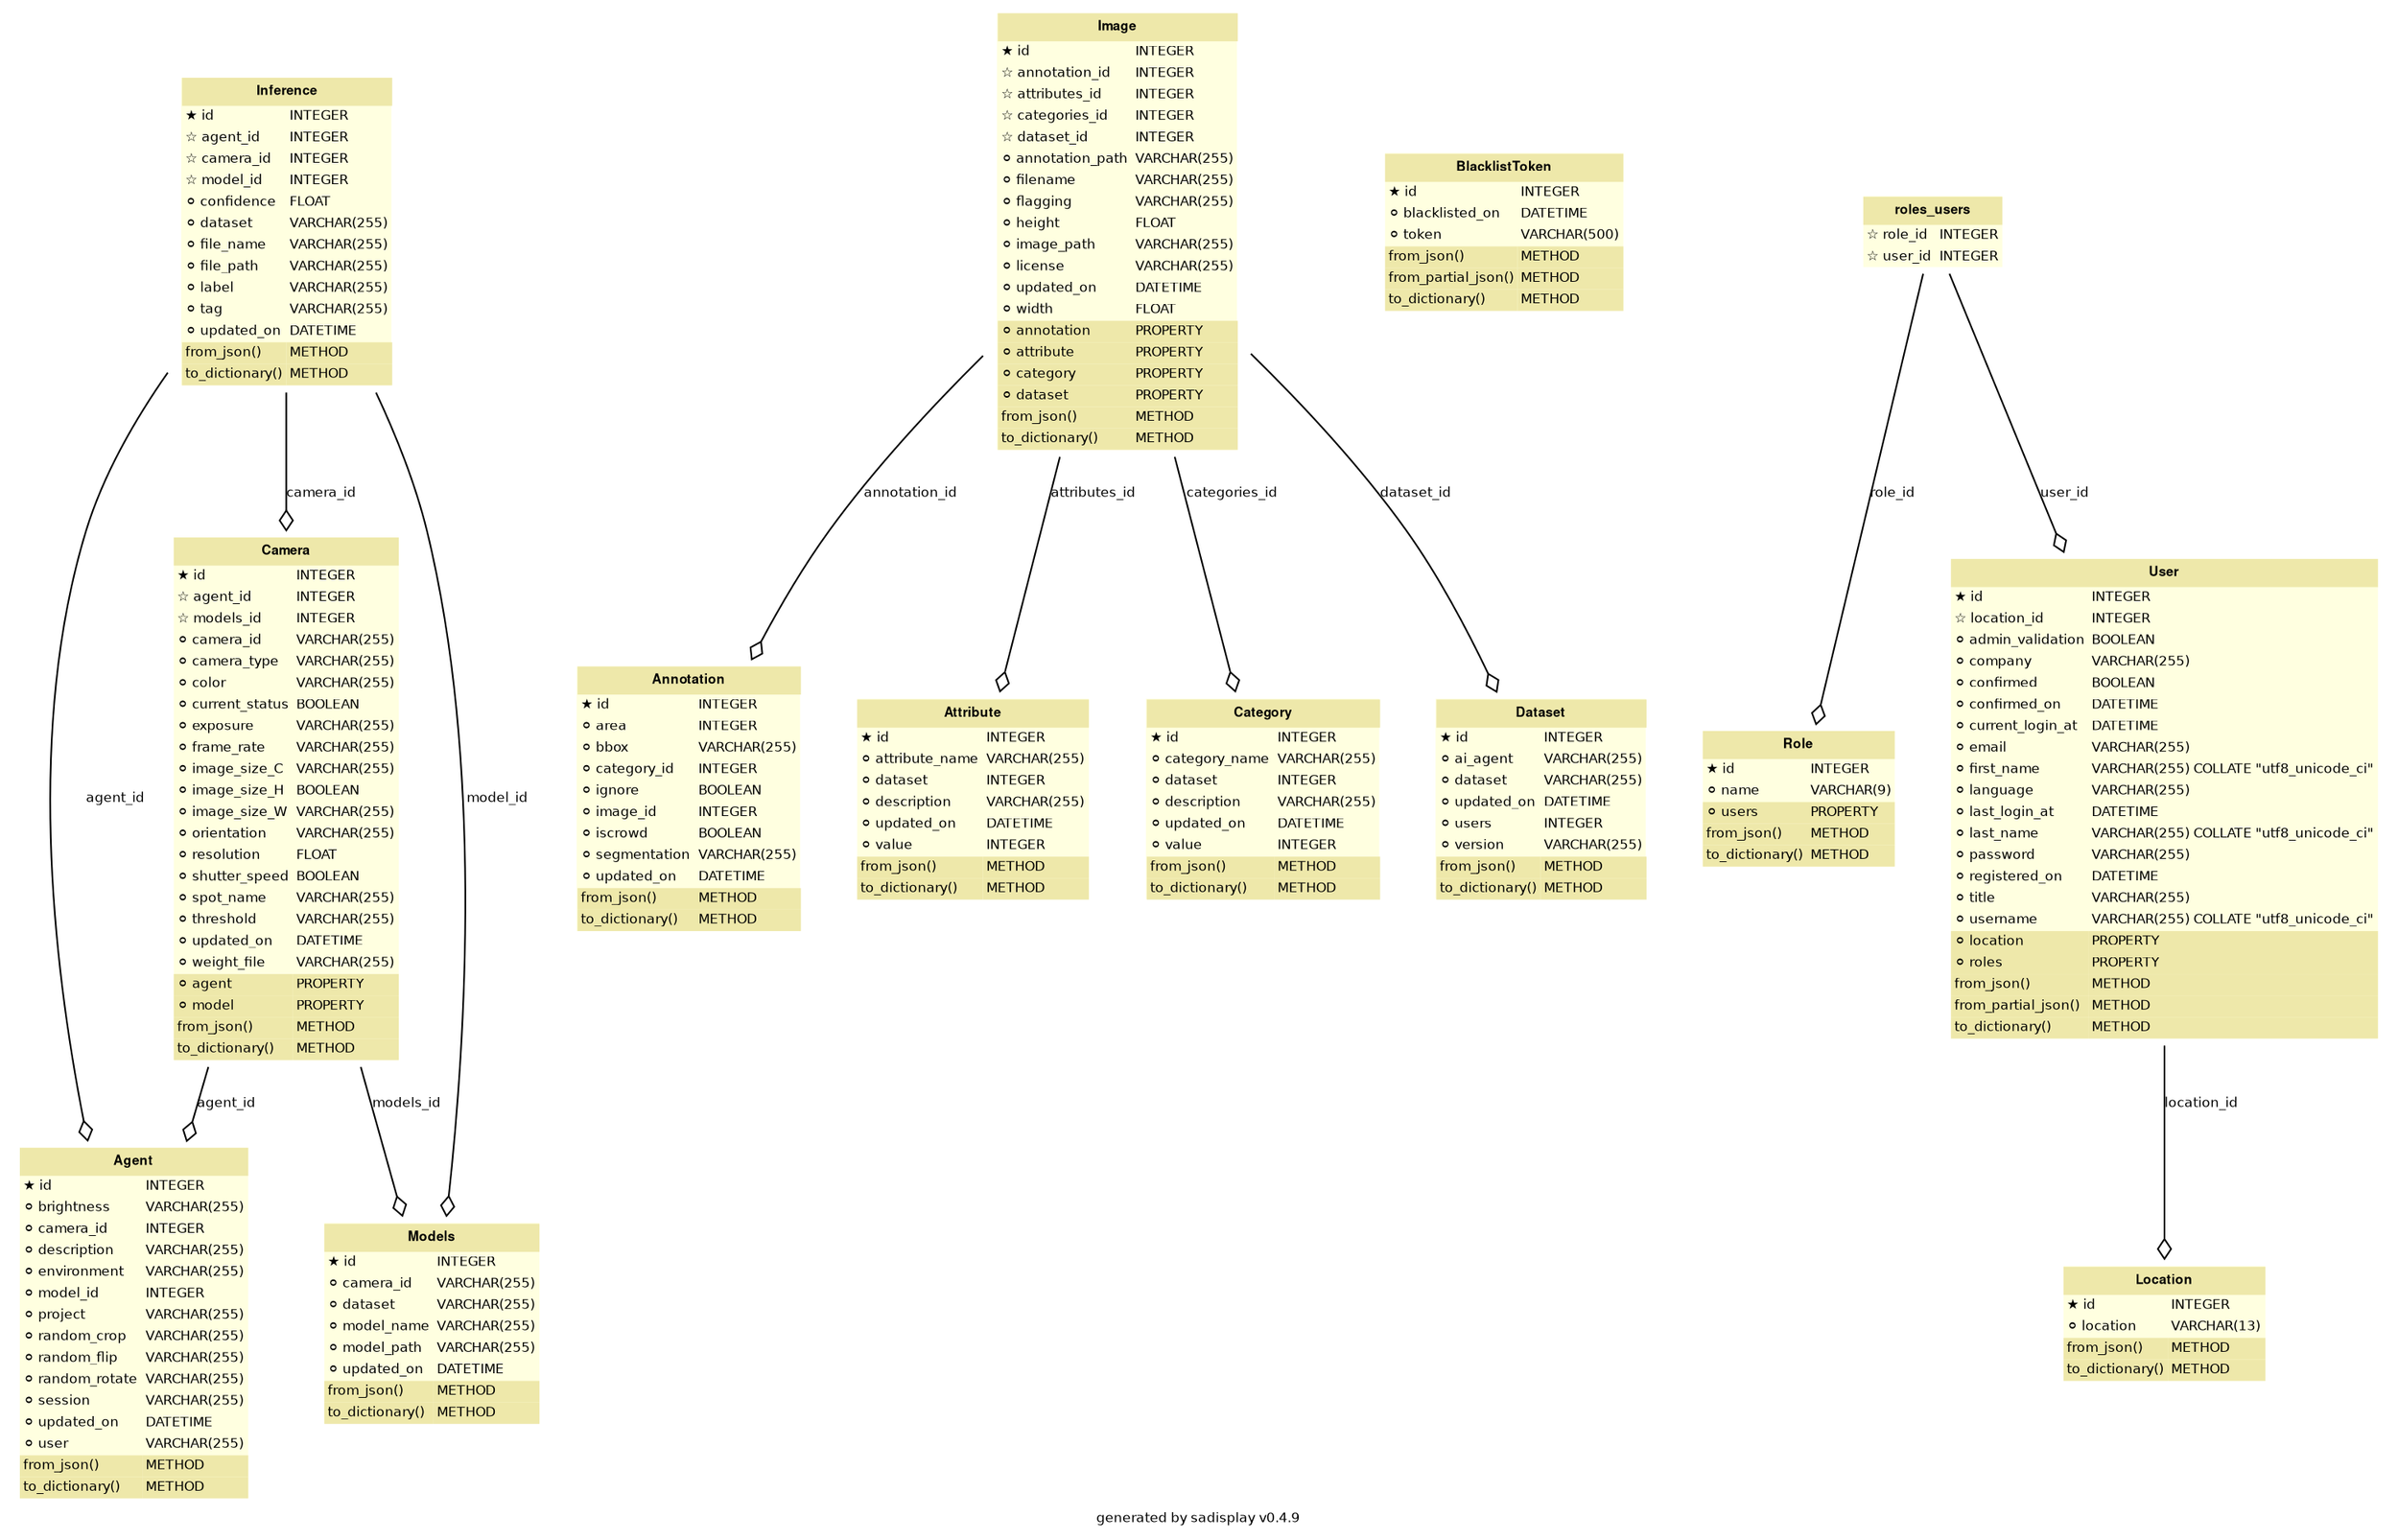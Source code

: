 
        digraph G {
            label = "generated by sadisplay v0.4.9";
            fontname = "Bitstream Vera Sans"
            fontsize = 8

            node [
                fontname = "Bitstream Vera Sans"
                fontsize = 8
                shape = "plaintext"
            ]

            edge [
                fontname = "Bitstream Vera Sans"
                fontsize = 8
            ]
    

        Agent [label=<
        <TABLE BGCOLOR="lightyellow" BORDER="0"
            CELLBORDER="0" CELLSPACING="0">
                <TR><TD COLSPAN="2" CELLPADDING="4"
                        ALIGN="CENTER" BGCOLOR="palegoldenrod"
                ><FONT FACE="Helvetica Bold" COLOR="black"
                >Agent</FONT></TD></TR><TR><TD ALIGN="LEFT" BORDER="0"
        ><FONT FACE="Bitstream Vera Sans">★ id</FONT
        ></TD><TD ALIGN="LEFT"
        ><FONT FACE="Bitstream Vera Sans">INTEGER</FONT
        ></TD></TR> <TR><TD ALIGN="LEFT" BORDER="0"
        ><FONT FACE="Bitstream Vera Sans">⚪ brightness</FONT
        ></TD><TD ALIGN="LEFT"
        ><FONT FACE="Bitstream Vera Sans">VARCHAR(255)</FONT
        ></TD></TR> <TR><TD ALIGN="LEFT" BORDER="0"
        ><FONT FACE="Bitstream Vera Sans">⚪ camera_id</FONT
        ></TD><TD ALIGN="LEFT"
        ><FONT FACE="Bitstream Vera Sans">INTEGER</FONT
        ></TD></TR> <TR><TD ALIGN="LEFT" BORDER="0"
        ><FONT FACE="Bitstream Vera Sans">⚪ description</FONT
        ></TD><TD ALIGN="LEFT"
        ><FONT FACE="Bitstream Vera Sans">VARCHAR(255)</FONT
        ></TD></TR> <TR><TD ALIGN="LEFT" BORDER="0"
        ><FONT FACE="Bitstream Vera Sans">⚪ environment</FONT
        ></TD><TD ALIGN="LEFT"
        ><FONT FACE="Bitstream Vera Sans">VARCHAR(255)</FONT
        ></TD></TR> <TR><TD ALIGN="LEFT" BORDER="0"
        ><FONT FACE="Bitstream Vera Sans">⚪ model_id</FONT
        ></TD><TD ALIGN="LEFT"
        ><FONT FACE="Bitstream Vera Sans">INTEGER</FONT
        ></TD></TR> <TR><TD ALIGN="LEFT" BORDER="0"
        ><FONT FACE="Bitstream Vera Sans">⚪ project</FONT
        ></TD><TD ALIGN="LEFT"
        ><FONT FACE="Bitstream Vera Sans">VARCHAR(255)</FONT
        ></TD></TR> <TR><TD ALIGN="LEFT" BORDER="0"
        ><FONT FACE="Bitstream Vera Sans">⚪ random_crop</FONT
        ></TD><TD ALIGN="LEFT"
        ><FONT FACE="Bitstream Vera Sans">VARCHAR(255)</FONT
        ></TD></TR> <TR><TD ALIGN="LEFT" BORDER="0"
        ><FONT FACE="Bitstream Vera Sans">⚪ random_flip</FONT
        ></TD><TD ALIGN="LEFT"
        ><FONT FACE="Bitstream Vera Sans">VARCHAR(255)</FONT
        ></TD></TR> <TR><TD ALIGN="LEFT" BORDER="0"
        ><FONT FACE="Bitstream Vera Sans">⚪ random_rotate</FONT
        ></TD><TD ALIGN="LEFT"
        ><FONT FACE="Bitstream Vera Sans">VARCHAR(255)</FONT
        ></TD></TR> <TR><TD ALIGN="LEFT" BORDER="0"
        ><FONT FACE="Bitstream Vera Sans">⚪ session</FONT
        ></TD><TD ALIGN="LEFT"
        ><FONT FACE="Bitstream Vera Sans">VARCHAR(255)</FONT
        ></TD></TR> <TR><TD ALIGN="LEFT" BORDER="0"
        ><FONT FACE="Bitstream Vera Sans">⚪ updated_on</FONT
        ></TD><TD ALIGN="LEFT"
        ><FONT FACE="Bitstream Vera Sans">DATETIME</FONT
        ></TD></TR> <TR><TD ALIGN="LEFT" BORDER="0"
        ><FONT FACE="Bitstream Vera Sans">⚪ user</FONT
        ></TD><TD ALIGN="LEFT"
        ><FONT FACE="Bitstream Vera Sans">VARCHAR(255)</FONT
        ></TD></TR><TR><TD ALIGN="LEFT" BORDER="0"
        BGCOLOR="palegoldenrod"
        ><FONT FACE="Bitstream Vera Sans">from_json()</FONT></TD
        ><TD BGCOLOR="palegoldenrod" ALIGN="LEFT"
        ><FONT FACE="Bitstream Vera Sans">METHOD</FONT
        ></TD></TR> <TR><TD ALIGN="LEFT" BORDER="0"
        BGCOLOR="palegoldenrod"
        ><FONT FACE="Bitstream Vera Sans">to_dictionary()</FONT></TD
        ><TD BGCOLOR="palegoldenrod" ALIGN="LEFT"
        ><FONT FACE="Bitstream Vera Sans">METHOD</FONT
        ></TD></TR>
        </TABLE>
    >]
    

        Annotation [label=<
        <TABLE BGCOLOR="lightyellow" BORDER="0"
            CELLBORDER="0" CELLSPACING="0">
                <TR><TD COLSPAN="2" CELLPADDING="4"
                        ALIGN="CENTER" BGCOLOR="palegoldenrod"
                ><FONT FACE="Helvetica Bold" COLOR="black"
                >Annotation</FONT></TD></TR><TR><TD ALIGN="LEFT" BORDER="0"
        ><FONT FACE="Bitstream Vera Sans">★ id</FONT
        ></TD><TD ALIGN="LEFT"
        ><FONT FACE="Bitstream Vera Sans">INTEGER</FONT
        ></TD></TR> <TR><TD ALIGN="LEFT" BORDER="0"
        ><FONT FACE="Bitstream Vera Sans">⚪ area</FONT
        ></TD><TD ALIGN="LEFT"
        ><FONT FACE="Bitstream Vera Sans">INTEGER</FONT
        ></TD></TR> <TR><TD ALIGN="LEFT" BORDER="0"
        ><FONT FACE="Bitstream Vera Sans">⚪ bbox</FONT
        ></TD><TD ALIGN="LEFT"
        ><FONT FACE="Bitstream Vera Sans">VARCHAR(255)</FONT
        ></TD></TR> <TR><TD ALIGN="LEFT" BORDER="0"
        ><FONT FACE="Bitstream Vera Sans">⚪ category_id</FONT
        ></TD><TD ALIGN="LEFT"
        ><FONT FACE="Bitstream Vera Sans">INTEGER</FONT
        ></TD></TR> <TR><TD ALIGN="LEFT" BORDER="0"
        ><FONT FACE="Bitstream Vera Sans">⚪ ignore</FONT
        ></TD><TD ALIGN="LEFT"
        ><FONT FACE="Bitstream Vera Sans">BOOLEAN</FONT
        ></TD></TR> <TR><TD ALIGN="LEFT" BORDER="0"
        ><FONT FACE="Bitstream Vera Sans">⚪ image_id</FONT
        ></TD><TD ALIGN="LEFT"
        ><FONT FACE="Bitstream Vera Sans">INTEGER</FONT
        ></TD></TR> <TR><TD ALIGN="LEFT" BORDER="0"
        ><FONT FACE="Bitstream Vera Sans">⚪ iscrowd</FONT
        ></TD><TD ALIGN="LEFT"
        ><FONT FACE="Bitstream Vera Sans">BOOLEAN</FONT
        ></TD></TR> <TR><TD ALIGN="LEFT" BORDER="0"
        ><FONT FACE="Bitstream Vera Sans">⚪ segmentation</FONT
        ></TD><TD ALIGN="LEFT"
        ><FONT FACE="Bitstream Vera Sans">VARCHAR(255)</FONT
        ></TD></TR> <TR><TD ALIGN="LEFT" BORDER="0"
        ><FONT FACE="Bitstream Vera Sans">⚪ updated_on</FONT
        ></TD><TD ALIGN="LEFT"
        ><FONT FACE="Bitstream Vera Sans">DATETIME</FONT
        ></TD></TR><TR><TD ALIGN="LEFT" BORDER="0"
        BGCOLOR="palegoldenrod"
        ><FONT FACE="Bitstream Vera Sans">from_json()</FONT></TD
        ><TD BGCOLOR="palegoldenrod" ALIGN="LEFT"
        ><FONT FACE="Bitstream Vera Sans">METHOD</FONT
        ></TD></TR> <TR><TD ALIGN="LEFT" BORDER="0"
        BGCOLOR="palegoldenrod"
        ><FONT FACE="Bitstream Vera Sans">to_dictionary()</FONT></TD
        ><TD BGCOLOR="palegoldenrod" ALIGN="LEFT"
        ><FONT FACE="Bitstream Vera Sans">METHOD</FONT
        ></TD></TR>
        </TABLE>
    >]
    

        Attribute [label=<
        <TABLE BGCOLOR="lightyellow" BORDER="0"
            CELLBORDER="0" CELLSPACING="0">
                <TR><TD COLSPAN="2" CELLPADDING="4"
                        ALIGN="CENTER" BGCOLOR="palegoldenrod"
                ><FONT FACE="Helvetica Bold" COLOR="black"
                >Attribute</FONT></TD></TR><TR><TD ALIGN="LEFT" BORDER="0"
        ><FONT FACE="Bitstream Vera Sans">★ id</FONT
        ></TD><TD ALIGN="LEFT"
        ><FONT FACE="Bitstream Vera Sans">INTEGER</FONT
        ></TD></TR> <TR><TD ALIGN="LEFT" BORDER="0"
        ><FONT FACE="Bitstream Vera Sans">⚪ attribute_name</FONT
        ></TD><TD ALIGN="LEFT"
        ><FONT FACE="Bitstream Vera Sans">VARCHAR(255)</FONT
        ></TD></TR> <TR><TD ALIGN="LEFT" BORDER="0"
        ><FONT FACE="Bitstream Vera Sans">⚪ dataset</FONT
        ></TD><TD ALIGN="LEFT"
        ><FONT FACE="Bitstream Vera Sans">INTEGER</FONT
        ></TD></TR> <TR><TD ALIGN="LEFT" BORDER="0"
        ><FONT FACE="Bitstream Vera Sans">⚪ description</FONT
        ></TD><TD ALIGN="LEFT"
        ><FONT FACE="Bitstream Vera Sans">VARCHAR(255)</FONT
        ></TD></TR> <TR><TD ALIGN="LEFT" BORDER="0"
        ><FONT FACE="Bitstream Vera Sans">⚪ updated_on</FONT
        ></TD><TD ALIGN="LEFT"
        ><FONT FACE="Bitstream Vera Sans">DATETIME</FONT
        ></TD></TR> <TR><TD ALIGN="LEFT" BORDER="0"
        ><FONT FACE="Bitstream Vera Sans">⚪ value</FONT
        ></TD><TD ALIGN="LEFT"
        ><FONT FACE="Bitstream Vera Sans">INTEGER</FONT
        ></TD></TR><TR><TD ALIGN="LEFT" BORDER="0"
        BGCOLOR="palegoldenrod"
        ><FONT FACE="Bitstream Vera Sans">from_json()</FONT></TD
        ><TD BGCOLOR="palegoldenrod" ALIGN="LEFT"
        ><FONT FACE="Bitstream Vera Sans">METHOD</FONT
        ></TD></TR> <TR><TD ALIGN="LEFT" BORDER="0"
        BGCOLOR="palegoldenrod"
        ><FONT FACE="Bitstream Vera Sans">to_dictionary()</FONT></TD
        ><TD BGCOLOR="palegoldenrod" ALIGN="LEFT"
        ><FONT FACE="Bitstream Vera Sans">METHOD</FONT
        ></TD></TR>
        </TABLE>
    >]
    

        BlacklistToken [label=<
        <TABLE BGCOLOR="lightyellow" BORDER="0"
            CELLBORDER="0" CELLSPACING="0">
                <TR><TD COLSPAN="2" CELLPADDING="4"
                        ALIGN="CENTER" BGCOLOR="palegoldenrod"
                ><FONT FACE="Helvetica Bold" COLOR="black"
                >BlacklistToken</FONT></TD></TR><TR><TD ALIGN="LEFT" BORDER="0"
        ><FONT FACE="Bitstream Vera Sans">★ id</FONT
        ></TD><TD ALIGN="LEFT"
        ><FONT FACE="Bitstream Vera Sans">INTEGER</FONT
        ></TD></TR> <TR><TD ALIGN="LEFT" BORDER="0"
        ><FONT FACE="Bitstream Vera Sans">⚪ blacklisted_on</FONT
        ></TD><TD ALIGN="LEFT"
        ><FONT FACE="Bitstream Vera Sans">DATETIME</FONT
        ></TD></TR> <TR><TD ALIGN="LEFT" BORDER="0"
        ><FONT FACE="Bitstream Vera Sans">⚪ token</FONT
        ></TD><TD ALIGN="LEFT"
        ><FONT FACE="Bitstream Vera Sans">VARCHAR(500)</FONT
        ></TD></TR><TR><TD ALIGN="LEFT" BORDER="0"
        BGCOLOR="palegoldenrod"
        ><FONT FACE="Bitstream Vera Sans">from_json()</FONT></TD
        ><TD BGCOLOR="palegoldenrod" ALIGN="LEFT"
        ><FONT FACE="Bitstream Vera Sans">METHOD</FONT
        ></TD></TR> <TR><TD ALIGN="LEFT" BORDER="0"
        BGCOLOR="palegoldenrod"
        ><FONT FACE="Bitstream Vera Sans">from_partial_json()</FONT></TD
        ><TD BGCOLOR="palegoldenrod" ALIGN="LEFT"
        ><FONT FACE="Bitstream Vera Sans">METHOD</FONT
        ></TD></TR> <TR><TD ALIGN="LEFT" BORDER="0"
        BGCOLOR="palegoldenrod"
        ><FONT FACE="Bitstream Vera Sans">to_dictionary()</FONT></TD
        ><TD BGCOLOR="palegoldenrod" ALIGN="LEFT"
        ><FONT FACE="Bitstream Vera Sans">METHOD</FONT
        ></TD></TR>
        </TABLE>
    >]
    

        Camera [label=<
        <TABLE BGCOLOR="lightyellow" BORDER="0"
            CELLBORDER="0" CELLSPACING="0">
                <TR><TD COLSPAN="2" CELLPADDING="4"
                        ALIGN="CENTER" BGCOLOR="palegoldenrod"
                ><FONT FACE="Helvetica Bold" COLOR="black"
                >Camera</FONT></TD></TR><TR><TD ALIGN="LEFT" BORDER="0"
        ><FONT FACE="Bitstream Vera Sans">★ id</FONT
        ></TD><TD ALIGN="LEFT"
        ><FONT FACE="Bitstream Vera Sans">INTEGER</FONT
        ></TD></TR> <TR><TD ALIGN="LEFT" BORDER="0"
        ><FONT FACE="Bitstream Vera Sans">☆ agent_id</FONT
        ></TD><TD ALIGN="LEFT"
        ><FONT FACE="Bitstream Vera Sans">INTEGER</FONT
        ></TD></TR> <TR><TD ALIGN="LEFT" BORDER="0"
        ><FONT FACE="Bitstream Vera Sans">☆ models_id</FONT
        ></TD><TD ALIGN="LEFT"
        ><FONT FACE="Bitstream Vera Sans">INTEGER</FONT
        ></TD></TR> <TR><TD ALIGN="LEFT" BORDER="0"
        ><FONT FACE="Bitstream Vera Sans">⚪ camera_id</FONT
        ></TD><TD ALIGN="LEFT"
        ><FONT FACE="Bitstream Vera Sans">VARCHAR(255)</FONT
        ></TD></TR> <TR><TD ALIGN="LEFT" BORDER="0"
        ><FONT FACE="Bitstream Vera Sans">⚪ camera_type</FONT
        ></TD><TD ALIGN="LEFT"
        ><FONT FACE="Bitstream Vera Sans">VARCHAR(255)</FONT
        ></TD></TR> <TR><TD ALIGN="LEFT" BORDER="0"
        ><FONT FACE="Bitstream Vera Sans">⚪ color</FONT
        ></TD><TD ALIGN="LEFT"
        ><FONT FACE="Bitstream Vera Sans">VARCHAR(255)</FONT
        ></TD></TR> <TR><TD ALIGN="LEFT" BORDER="0"
        ><FONT FACE="Bitstream Vera Sans">⚪ current_status</FONT
        ></TD><TD ALIGN="LEFT"
        ><FONT FACE="Bitstream Vera Sans">BOOLEAN</FONT
        ></TD></TR> <TR><TD ALIGN="LEFT" BORDER="0"
        ><FONT FACE="Bitstream Vera Sans">⚪ exposure</FONT
        ></TD><TD ALIGN="LEFT"
        ><FONT FACE="Bitstream Vera Sans">VARCHAR(255)</FONT
        ></TD></TR> <TR><TD ALIGN="LEFT" BORDER="0"
        ><FONT FACE="Bitstream Vera Sans">⚪ frame_rate</FONT
        ></TD><TD ALIGN="LEFT"
        ><FONT FACE="Bitstream Vera Sans">VARCHAR(255)</FONT
        ></TD></TR> <TR><TD ALIGN="LEFT" BORDER="0"
        ><FONT FACE="Bitstream Vera Sans">⚪ image_size_C</FONT
        ></TD><TD ALIGN="LEFT"
        ><FONT FACE="Bitstream Vera Sans">VARCHAR(255)</FONT
        ></TD></TR> <TR><TD ALIGN="LEFT" BORDER="0"
        ><FONT FACE="Bitstream Vera Sans">⚪ image_size_H</FONT
        ></TD><TD ALIGN="LEFT"
        ><FONT FACE="Bitstream Vera Sans">BOOLEAN</FONT
        ></TD></TR> <TR><TD ALIGN="LEFT" BORDER="0"
        ><FONT FACE="Bitstream Vera Sans">⚪ image_size_W</FONT
        ></TD><TD ALIGN="LEFT"
        ><FONT FACE="Bitstream Vera Sans">VARCHAR(255)</FONT
        ></TD></TR> <TR><TD ALIGN="LEFT" BORDER="0"
        ><FONT FACE="Bitstream Vera Sans">⚪ orientation</FONT
        ></TD><TD ALIGN="LEFT"
        ><FONT FACE="Bitstream Vera Sans">VARCHAR(255)</FONT
        ></TD></TR> <TR><TD ALIGN="LEFT" BORDER="0"
        ><FONT FACE="Bitstream Vera Sans">⚪ resolution</FONT
        ></TD><TD ALIGN="LEFT"
        ><FONT FACE="Bitstream Vera Sans">FLOAT</FONT
        ></TD></TR> <TR><TD ALIGN="LEFT" BORDER="0"
        ><FONT FACE="Bitstream Vera Sans">⚪ shutter_speed</FONT
        ></TD><TD ALIGN="LEFT"
        ><FONT FACE="Bitstream Vera Sans">BOOLEAN</FONT
        ></TD></TR> <TR><TD ALIGN="LEFT" BORDER="0"
        ><FONT FACE="Bitstream Vera Sans">⚪ spot_name</FONT
        ></TD><TD ALIGN="LEFT"
        ><FONT FACE="Bitstream Vera Sans">VARCHAR(255)</FONT
        ></TD></TR> <TR><TD ALIGN="LEFT" BORDER="0"
        ><FONT FACE="Bitstream Vera Sans">⚪ threshold</FONT
        ></TD><TD ALIGN="LEFT"
        ><FONT FACE="Bitstream Vera Sans">VARCHAR(255)</FONT
        ></TD></TR> <TR><TD ALIGN="LEFT" BORDER="0"
        ><FONT FACE="Bitstream Vera Sans">⚪ updated_on</FONT
        ></TD><TD ALIGN="LEFT"
        ><FONT FACE="Bitstream Vera Sans">DATETIME</FONT
        ></TD></TR> <TR><TD ALIGN="LEFT" BORDER="0"
        ><FONT FACE="Bitstream Vera Sans">⚪ weight_file</FONT
        ></TD><TD ALIGN="LEFT"
        ><FONT FACE="Bitstream Vera Sans">VARCHAR(255)</FONT
        ></TD></TR><TR><TD ALIGN="LEFT" BORDER="0"
        BGCOLOR="palegoldenrod"
        ><FONT FACE="Bitstream Vera Sans">⚪ agent</FONT></TD
        ><TD BGCOLOR="palegoldenrod" ALIGN="LEFT"
        ><FONT FACE="Bitstream Vera Sans">PROPERTY</FONT
        ></TD></TR> <TR><TD ALIGN="LEFT" BORDER="0"
        BGCOLOR="palegoldenrod"
        ><FONT FACE="Bitstream Vera Sans">⚪ model</FONT></TD
        ><TD BGCOLOR="palegoldenrod" ALIGN="LEFT"
        ><FONT FACE="Bitstream Vera Sans">PROPERTY</FONT
        ></TD></TR><TR><TD ALIGN="LEFT" BORDER="0"
        BGCOLOR="palegoldenrod"
        ><FONT FACE="Bitstream Vera Sans">from_json()</FONT></TD
        ><TD BGCOLOR="palegoldenrod" ALIGN="LEFT"
        ><FONT FACE="Bitstream Vera Sans">METHOD</FONT
        ></TD></TR> <TR><TD ALIGN="LEFT" BORDER="0"
        BGCOLOR="palegoldenrod"
        ><FONT FACE="Bitstream Vera Sans">to_dictionary()</FONT></TD
        ><TD BGCOLOR="palegoldenrod" ALIGN="LEFT"
        ><FONT FACE="Bitstream Vera Sans">METHOD</FONT
        ></TD></TR>
        </TABLE>
    >]
    

        Category [label=<
        <TABLE BGCOLOR="lightyellow" BORDER="0"
            CELLBORDER="0" CELLSPACING="0">
                <TR><TD COLSPAN="2" CELLPADDING="4"
                        ALIGN="CENTER" BGCOLOR="palegoldenrod"
                ><FONT FACE="Helvetica Bold" COLOR="black"
                >Category</FONT></TD></TR><TR><TD ALIGN="LEFT" BORDER="0"
        ><FONT FACE="Bitstream Vera Sans">★ id</FONT
        ></TD><TD ALIGN="LEFT"
        ><FONT FACE="Bitstream Vera Sans">INTEGER</FONT
        ></TD></TR> <TR><TD ALIGN="LEFT" BORDER="0"
        ><FONT FACE="Bitstream Vera Sans">⚪ category_name</FONT
        ></TD><TD ALIGN="LEFT"
        ><FONT FACE="Bitstream Vera Sans">VARCHAR(255)</FONT
        ></TD></TR> <TR><TD ALIGN="LEFT" BORDER="0"
        ><FONT FACE="Bitstream Vera Sans">⚪ dataset</FONT
        ></TD><TD ALIGN="LEFT"
        ><FONT FACE="Bitstream Vera Sans">INTEGER</FONT
        ></TD></TR> <TR><TD ALIGN="LEFT" BORDER="0"
        ><FONT FACE="Bitstream Vera Sans">⚪ description</FONT
        ></TD><TD ALIGN="LEFT"
        ><FONT FACE="Bitstream Vera Sans">VARCHAR(255)</FONT
        ></TD></TR> <TR><TD ALIGN="LEFT" BORDER="0"
        ><FONT FACE="Bitstream Vera Sans">⚪ updated_on</FONT
        ></TD><TD ALIGN="LEFT"
        ><FONT FACE="Bitstream Vera Sans">DATETIME</FONT
        ></TD></TR> <TR><TD ALIGN="LEFT" BORDER="0"
        ><FONT FACE="Bitstream Vera Sans">⚪ value</FONT
        ></TD><TD ALIGN="LEFT"
        ><FONT FACE="Bitstream Vera Sans">INTEGER</FONT
        ></TD></TR><TR><TD ALIGN="LEFT" BORDER="0"
        BGCOLOR="palegoldenrod"
        ><FONT FACE="Bitstream Vera Sans">from_json()</FONT></TD
        ><TD BGCOLOR="palegoldenrod" ALIGN="LEFT"
        ><FONT FACE="Bitstream Vera Sans">METHOD</FONT
        ></TD></TR> <TR><TD ALIGN="LEFT" BORDER="0"
        BGCOLOR="palegoldenrod"
        ><FONT FACE="Bitstream Vera Sans">to_dictionary()</FONT></TD
        ><TD BGCOLOR="palegoldenrod" ALIGN="LEFT"
        ><FONT FACE="Bitstream Vera Sans">METHOD</FONT
        ></TD></TR>
        </TABLE>
    >]
    

        Dataset [label=<
        <TABLE BGCOLOR="lightyellow" BORDER="0"
            CELLBORDER="0" CELLSPACING="0">
                <TR><TD COLSPAN="2" CELLPADDING="4"
                        ALIGN="CENTER" BGCOLOR="palegoldenrod"
                ><FONT FACE="Helvetica Bold" COLOR="black"
                >Dataset</FONT></TD></TR><TR><TD ALIGN="LEFT" BORDER="0"
        ><FONT FACE="Bitstream Vera Sans">★ id</FONT
        ></TD><TD ALIGN="LEFT"
        ><FONT FACE="Bitstream Vera Sans">INTEGER</FONT
        ></TD></TR> <TR><TD ALIGN="LEFT" BORDER="0"
        ><FONT FACE="Bitstream Vera Sans">⚪ ai_agent</FONT
        ></TD><TD ALIGN="LEFT"
        ><FONT FACE="Bitstream Vera Sans">VARCHAR(255)</FONT
        ></TD></TR> <TR><TD ALIGN="LEFT" BORDER="0"
        ><FONT FACE="Bitstream Vera Sans">⚪ dataset</FONT
        ></TD><TD ALIGN="LEFT"
        ><FONT FACE="Bitstream Vera Sans">VARCHAR(255)</FONT
        ></TD></TR> <TR><TD ALIGN="LEFT" BORDER="0"
        ><FONT FACE="Bitstream Vera Sans">⚪ updated_on</FONT
        ></TD><TD ALIGN="LEFT"
        ><FONT FACE="Bitstream Vera Sans">DATETIME</FONT
        ></TD></TR> <TR><TD ALIGN="LEFT" BORDER="0"
        ><FONT FACE="Bitstream Vera Sans">⚪ users</FONT
        ></TD><TD ALIGN="LEFT"
        ><FONT FACE="Bitstream Vera Sans">INTEGER</FONT
        ></TD></TR> <TR><TD ALIGN="LEFT" BORDER="0"
        ><FONT FACE="Bitstream Vera Sans">⚪ version</FONT
        ></TD><TD ALIGN="LEFT"
        ><FONT FACE="Bitstream Vera Sans">VARCHAR(255)</FONT
        ></TD></TR><TR><TD ALIGN="LEFT" BORDER="0"
        BGCOLOR="palegoldenrod"
        ><FONT FACE="Bitstream Vera Sans">from_json()</FONT></TD
        ><TD BGCOLOR="palegoldenrod" ALIGN="LEFT"
        ><FONT FACE="Bitstream Vera Sans">METHOD</FONT
        ></TD></TR> <TR><TD ALIGN="LEFT" BORDER="0"
        BGCOLOR="palegoldenrod"
        ><FONT FACE="Bitstream Vera Sans">to_dictionary()</FONT></TD
        ><TD BGCOLOR="palegoldenrod" ALIGN="LEFT"
        ><FONT FACE="Bitstream Vera Sans">METHOD</FONT
        ></TD></TR>
        </TABLE>
    >]
    

        Image [label=<
        <TABLE BGCOLOR="lightyellow" BORDER="0"
            CELLBORDER="0" CELLSPACING="0">
                <TR><TD COLSPAN="2" CELLPADDING="4"
                        ALIGN="CENTER" BGCOLOR="palegoldenrod"
                ><FONT FACE="Helvetica Bold" COLOR="black"
                >Image</FONT></TD></TR><TR><TD ALIGN="LEFT" BORDER="0"
        ><FONT FACE="Bitstream Vera Sans">★ id</FONT
        ></TD><TD ALIGN="LEFT"
        ><FONT FACE="Bitstream Vera Sans">INTEGER</FONT
        ></TD></TR> <TR><TD ALIGN="LEFT" BORDER="0"
        ><FONT FACE="Bitstream Vera Sans">☆ annotation_id</FONT
        ></TD><TD ALIGN="LEFT"
        ><FONT FACE="Bitstream Vera Sans">INTEGER</FONT
        ></TD></TR> <TR><TD ALIGN="LEFT" BORDER="0"
        ><FONT FACE="Bitstream Vera Sans">☆ attributes_id</FONT
        ></TD><TD ALIGN="LEFT"
        ><FONT FACE="Bitstream Vera Sans">INTEGER</FONT
        ></TD></TR> <TR><TD ALIGN="LEFT" BORDER="0"
        ><FONT FACE="Bitstream Vera Sans">☆ categories_id</FONT
        ></TD><TD ALIGN="LEFT"
        ><FONT FACE="Bitstream Vera Sans">INTEGER</FONT
        ></TD></TR> <TR><TD ALIGN="LEFT" BORDER="0"
        ><FONT FACE="Bitstream Vera Sans">☆ dataset_id</FONT
        ></TD><TD ALIGN="LEFT"
        ><FONT FACE="Bitstream Vera Sans">INTEGER</FONT
        ></TD></TR> <TR><TD ALIGN="LEFT" BORDER="0"
        ><FONT FACE="Bitstream Vera Sans">⚪ annotation_path</FONT
        ></TD><TD ALIGN="LEFT"
        ><FONT FACE="Bitstream Vera Sans">VARCHAR(255)</FONT
        ></TD></TR> <TR><TD ALIGN="LEFT" BORDER="0"
        ><FONT FACE="Bitstream Vera Sans">⚪ filename</FONT
        ></TD><TD ALIGN="LEFT"
        ><FONT FACE="Bitstream Vera Sans">VARCHAR(255)</FONT
        ></TD></TR> <TR><TD ALIGN="LEFT" BORDER="0"
        ><FONT FACE="Bitstream Vera Sans">⚪ flagging</FONT
        ></TD><TD ALIGN="LEFT"
        ><FONT FACE="Bitstream Vera Sans">VARCHAR(255)</FONT
        ></TD></TR> <TR><TD ALIGN="LEFT" BORDER="0"
        ><FONT FACE="Bitstream Vera Sans">⚪ height</FONT
        ></TD><TD ALIGN="LEFT"
        ><FONT FACE="Bitstream Vera Sans">FLOAT</FONT
        ></TD></TR> <TR><TD ALIGN="LEFT" BORDER="0"
        ><FONT FACE="Bitstream Vera Sans">⚪ image_path</FONT
        ></TD><TD ALIGN="LEFT"
        ><FONT FACE="Bitstream Vera Sans">VARCHAR(255)</FONT
        ></TD></TR> <TR><TD ALIGN="LEFT" BORDER="0"
        ><FONT FACE="Bitstream Vera Sans">⚪ license</FONT
        ></TD><TD ALIGN="LEFT"
        ><FONT FACE="Bitstream Vera Sans">VARCHAR(255)</FONT
        ></TD></TR> <TR><TD ALIGN="LEFT" BORDER="0"
        ><FONT FACE="Bitstream Vera Sans">⚪ updated_on</FONT
        ></TD><TD ALIGN="LEFT"
        ><FONT FACE="Bitstream Vera Sans">DATETIME</FONT
        ></TD></TR> <TR><TD ALIGN="LEFT" BORDER="0"
        ><FONT FACE="Bitstream Vera Sans">⚪ width</FONT
        ></TD><TD ALIGN="LEFT"
        ><FONT FACE="Bitstream Vera Sans">FLOAT</FONT
        ></TD></TR><TR><TD ALIGN="LEFT" BORDER="0"
        BGCOLOR="palegoldenrod"
        ><FONT FACE="Bitstream Vera Sans">⚪ annotation</FONT></TD
        ><TD BGCOLOR="palegoldenrod" ALIGN="LEFT"
        ><FONT FACE="Bitstream Vera Sans">PROPERTY</FONT
        ></TD></TR> <TR><TD ALIGN="LEFT" BORDER="0"
        BGCOLOR="palegoldenrod"
        ><FONT FACE="Bitstream Vera Sans">⚪ attribute</FONT></TD
        ><TD BGCOLOR="palegoldenrod" ALIGN="LEFT"
        ><FONT FACE="Bitstream Vera Sans">PROPERTY</FONT
        ></TD></TR> <TR><TD ALIGN="LEFT" BORDER="0"
        BGCOLOR="palegoldenrod"
        ><FONT FACE="Bitstream Vera Sans">⚪ category</FONT></TD
        ><TD BGCOLOR="palegoldenrod" ALIGN="LEFT"
        ><FONT FACE="Bitstream Vera Sans">PROPERTY</FONT
        ></TD></TR> <TR><TD ALIGN="LEFT" BORDER="0"
        BGCOLOR="palegoldenrod"
        ><FONT FACE="Bitstream Vera Sans">⚪ dataset</FONT></TD
        ><TD BGCOLOR="palegoldenrod" ALIGN="LEFT"
        ><FONT FACE="Bitstream Vera Sans">PROPERTY</FONT
        ></TD></TR><TR><TD ALIGN="LEFT" BORDER="0"
        BGCOLOR="palegoldenrod"
        ><FONT FACE="Bitstream Vera Sans">from_json()</FONT></TD
        ><TD BGCOLOR="palegoldenrod" ALIGN="LEFT"
        ><FONT FACE="Bitstream Vera Sans">METHOD</FONT
        ></TD></TR> <TR><TD ALIGN="LEFT" BORDER="0"
        BGCOLOR="palegoldenrod"
        ><FONT FACE="Bitstream Vera Sans">to_dictionary()</FONT></TD
        ><TD BGCOLOR="palegoldenrod" ALIGN="LEFT"
        ><FONT FACE="Bitstream Vera Sans">METHOD</FONT
        ></TD></TR>
        </TABLE>
    >]
    

        Inference [label=<
        <TABLE BGCOLOR="lightyellow" BORDER="0"
            CELLBORDER="0" CELLSPACING="0">
                <TR><TD COLSPAN="2" CELLPADDING="4"
                        ALIGN="CENTER" BGCOLOR="palegoldenrod"
                ><FONT FACE="Helvetica Bold" COLOR="black"
                >Inference</FONT></TD></TR><TR><TD ALIGN="LEFT" BORDER="0"
        ><FONT FACE="Bitstream Vera Sans">★ id</FONT
        ></TD><TD ALIGN="LEFT"
        ><FONT FACE="Bitstream Vera Sans">INTEGER</FONT
        ></TD></TR> <TR><TD ALIGN="LEFT" BORDER="0"
        ><FONT FACE="Bitstream Vera Sans">☆ agent_id</FONT
        ></TD><TD ALIGN="LEFT"
        ><FONT FACE="Bitstream Vera Sans">INTEGER</FONT
        ></TD></TR> <TR><TD ALIGN="LEFT" BORDER="0"
        ><FONT FACE="Bitstream Vera Sans">☆ camera_id</FONT
        ></TD><TD ALIGN="LEFT"
        ><FONT FACE="Bitstream Vera Sans">INTEGER</FONT
        ></TD></TR> <TR><TD ALIGN="LEFT" BORDER="0"
        ><FONT FACE="Bitstream Vera Sans">☆ model_id</FONT
        ></TD><TD ALIGN="LEFT"
        ><FONT FACE="Bitstream Vera Sans">INTEGER</FONT
        ></TD></TR> <TR><TD ALIGN="LEFT" BORDER="0"
        ><FONT FACE="Bitstream Vera Sans">⚪ confidence</FONT
        ></TD><TD ALIGN="LEFT"
        ><FONT FACE="Bitstream Vera Sans">FLOAT</FONT
        ></TD></TR> <TR><TD ALIGN="LEFT" BORDER="0"
        ><FONT FACE="Bitstream Vera Sans">⚪ dataset</FONT
        ></TD><TD ALIGN="LEFT"
        ><FONT FACE="Bitstream Vera Sans">VARCHAR(255)</FONT
        ></TD></TR> <TR><TD ALIGN="LEFT" BORDER="0"
        ><FONT FACE="Bitstream Vera Sans">⚪ file_name</FONT
        ></TD><TD ALIGN="LEFT"
        ><FONT FACE="Bitstream Vera Sans">VARCHAR(255)</FONT
        ></TD></TR> <TR><TD ALIGN="LEFT" BORDER="0"
        ><FONT FACE="Bitstream Vera Sans">⚪ file_path</FONT
        ></TD><TD ALIGN="LEFT"
        ><FONT FACE="Bitstream Vera Sans">VARCHAR(255)</FONT
        ></TD></TR> <TR><TD ALIGN="LEFT" BORDER="0"
        ><FONT FACE="Bitstream Vera Sans">⚪ label</FONT
        ></TD><TD ALIGN="LEFT"
        ><FONT FACE="Bitstream Vera Sans">VARCHAR(255)</FONT
        ></TD></TR> <TR><TD ALIGN="LEFT" BORDER="0"
        ><FONT FACE="Bitstream Vera Sans">⚪ tag</FONT
        ></TD><TD ALIGN="LEFT"
        ><FONT FACE="Bitstream Vera Sans">VARCHAR(255)</FONT
        ></TD></TR> <TR><TD ALIGN="LEFT" BORDER="0"
        ><FONT FACE="Bitstream Vera Sans">⚪ updated_on</FONT
        ></TD><TD ALIGN="LEFT"
        ><FONT FACE="Bitstream Vera Sans">DATETIME</FONT
        ></TD></TR><TR><TD ALIGN="LEFT" BORDER="0"
        BGCOLOR="palegoldenrod"
        ><FONT FACE="Bitstream Vera Sans">from_json()</FONT></TD
        ><TD BGCOLOR="palegoldenrod" ALIGN="LEFT"
        ><FONT FACE="Bitstream Vera Sans">METHOD</FONT
        ></TD></TR> <TR><TD ALIGN="LEFT" BORDER="0"
        BGCOLOR="palegoldenrod"
        ><FONT FACE="Bitstream Vera Sans">to_dictionary()</FONT></TD
        ><TD BGCOLOR="palegoldenrod" ALIGN="LEFT"
        ><FONT FACE="Bitstream Vera Sans">METHOD</FONT
        ></TD></TR>
        </TABLE>
    >]
    

        Location [label=<
        <TABLE BGCOLOR="lightyellow" BORDER="0"
            CELLBORDER="0" CELLSPACING="0">
                <TR><TD COLSPAN="2" CELLPADDING="4"
                        ALIGN="CENTER" BGCOLOR="palegoldenrod"
                ><FONT FACE="Helvetica Bold" COLOR="black"
                >Location</FONT></TD></TR><TR><TD ALIGN="LEFT" BORDER="0"
        ><FONT FACE="Bitstream Vera Sans">★ id</FONT
        ></TD><TD ALIGN="LEFT"
        ><FONT FACE="Bitstream Vera Sans">INTEGER</FONT
        ></TD></TR> <TR><TD ALIGN="LEFT" BORDER="0"
        ><FONT FACE="Bitstream Vera Sans">⚪ location</FONT
        ></TD><TD ALIGN="LEFT"
        ><FONT FACE="Bitstream Vera Sans">VARCHAR(13)</FONT
        ></TD></TR><TR><TD ALIGN="LEFT" BORDER="0"
        BGCOLOR="palegoldenrod"
        ><FONT FACE="Bitstream Vera Sans">from_json()</FONT></TD
        ><TD BGCOLOR="palegoldenrod" ALIGN="LEFT"
        ><FONT FACE="Bitstream Vera Sans">METHOD</FONT
        ></TD></TR> <TR><TD ALIGN="LEFT" BORDER="0"
        BGCOLOR="palegoldenrod"
        ><FONT FACE="Bitstream Vera Sans">to_dictionary()</FONT></TD
        ><TD BGCOLOR="palegoldenrod" ALIGN="LEFT"
        ><FONT FACE="Bitstream Vera Sans">METHOD</FONT
        ></TD></TR>
        </TABLE>
    >]
    

        Models [label=<
        <TABLE BGCOLOR="lightyellow" BORDER="0"
            CELLBORDER="0" CELLSPACING="0">
                <TR><TD COLSPAN="2" CELLPADDING="4"
                        ALIGN="CENTER" BGCOLOR="palegoldenrod"
                ><FONT FACE="Helvetica Bold" COLOR="black"
                >Models</FONT></TD></TR><TR><TD ALIGN="LEFT" BORDER="0"
        ><FONT FACE="Bitstream Vera Sans">★ id</FONT
        ></TD><TD ALIGN="LEFT"
        ><FONT FACE="Bitstream Vera Sans">INTEGER</FONT
        ></TD></TR> <TR><TD ALIGN="LEFT" BORDER="0"
        ><FONT FACE="Bitstream Vera Sans">⚪ camera_id</FONT
        ></TD><TD ALIGN="LEFT"
        ><FONT FACE="Bitstream Vera Sans">VARCHAR(255)</FONT
        ></TD></TR> <TR><TD ALIGN="LEFT" BORDER="0"
        ><FONT FACE="Bitstream Vera Sans">⚪ dataset</FONT
        ></TD><TD ALIGN="LEFT"
        ><FONT FACE="Bitstream Vera Sans">VARCHAR(255)</FONT
        ></TD></TR> <TR><TD ALIGN="LEFT" BORDER="0"
        ><FONT FACE="Bitstream Vera Sans">⚪ model_name</FONT
        ></TD><TD ALIGN="LEFT"
        ><FONT FACE="Bitstream Vera Sans">VARCHAR(255)</FONT
        ></TD></TR> <TR><TD ALIGN="LEFT" BORDER="0"
        ><FONT FACE="Bitstream Vera Sans">⚪ model_path</FONT
        ></TD><TD ALIGN="LEFT"
        ><FONT FACE="Bitstream Vera Sans">VARCHAR(255)</FONT
        ></TD></TR> <TR><TD ALIGN="LEFT" BORDER="0"
        ><FONT FACE="Bitstream Vera Sans">⚪ updated_on</FONT
        ></TD><TD ALIGN="LEFT"
        ><FONT FACE="Bitstream Vera Sans">DATETIME</FONT
        ></TD></TR><TR><TD ALIGN="LEFT" BORDER="0"
        BGCOLOR="palegoldenrod"
        ><FONT FACE="Bitstream Vera Sans">from_json()</FONT></TD
        ><TD BGCOLOR="palegoldenrod" ALIGN="LEFT"
        ><FONT FACE="Bitstream Vera Sans">METHOD</FONT
        ></TD></TR> <TR><TD ALIGN="LEFT" BORDER="0"
        BGCOLOR="palegoldenrod"
        ><FONT FACE="Bitstream Vera Sans">to_dictionary()</FONT></TD
        ><TD BGCOLOR="palegoldenrod" ALIGN="LEFT"
        ><FONT FACE="Bitstream Vera Sans">METHOD</FONT
        ></TD></TR>
        </TABLE>
    >]
    

        Role [label=<
        <TABLE BGCOLOR="lightyellow" BORDER="0"
            CELLBORDER="0" CELLSPACING="0">
                <TR><TD COLSPAN="2" CELLPADDING="4"
                        ALIGN="CENTER" BGCOLOR="palegoldenrod"
                ><FONT FACE="Helvetica Bold" COLOR="black"
                >Role</FONT></TD></TR><TR><TD ALIGN="LEFT" BORDER="0"
        ><FONT FACE="Bitstream Vera Sans">★ id</FONT
        ></TD><TD ALIGN="LEFT"
        ><FONT FACE="Bitstream Vera Sans">INTEGER</FONT
        ></TD></TR> <TR><TD ALIGN="LEFT" BORDER="0"
        ><FONT FACE="Bitstream Vera Sans">⚪ name</FONT
        ></TD><TD ALIGN="LEFT"
        ><FONT FACE="Bitstream Vera Sans">VARCHAR(9)</FONT
        ></TD></TR><TR><TD ALIGN="LEFT" BORDER="0"
        BGCOLOR="palegoldenrod"
        ><FONT FACE="Bitstream Vera Sans">⚪ users</FONT></TD
        ><TD BGCOLOR="palegoldenrod" ALIGN="LEFT"
        ><FONT FACE="Bitstream Vera Sans">PROPERTY</FONT
        ></TD></TR><TR><TD ALIGN="LEFT" BORDER="0"
        BGCOLOR="palegoldenrod"
        ><FONT FACE="Bitstream Vera Sans">from_json()</FONT></TD
        ><TD BGCOLOR="palegoldenrod" ALIGN="LEFT"
        ><FONT FACE="Bitstream Vera Sans">METHOD</FONT
        ></TD></TR> <TR><TD ALIGN="LEFT" BORDER="0"
        BGCOLOR="palegoldenrod"
        ><FONT FACE="Bitstream Vera Sans">to_dictionary()</FONT></TD
        ><TD BGCOLOR="palegoldenrod" ALIGN="LEFT"
        ><FONT FACE="Bitstream Vera Sans">METHOD</FONT
        ></TD></TR>
        </TABLE>
    >]
    

        User [label=<
        <TABLE BGCOLOR="lightyellow" BORDER="0"
            CELLBORDER="0" CELLSPACING="0">
                <TR><TD COLSPAN="2" CELLPADDING="4"
                        ALIGN="CENTER" BGCOLOR="palegoldenrod"
                ><FONT FACE="Helvetica Bold" COLOR="black"
                >User</FONT></TD></TR><TR><TD ALIGN="LEFT" BORDER="0"
        ><FONT FACE="Bitstream Vera Sans">★ id</FONT
        ></TD><TD ALIGN="LEFT"
        ><FONT FACE="Bitstream Vera Sans">INTEGER</FONT
        ></TD></TR> <TR><TD ALIGN="LEFT" BORDER="0"
        ><FONT FACE="Bitstream Vera Sans">☆ location_id</FONT
        ></TD><TD ALIGN="LEFT"
        ><FONT FACE="Bitstream Vera Sans">INTEGER</FONT
        ></TD></TR> <TR><TD ALIGN="LEFT" BORDER="0"
        ><FONT FACE="Bitstream Vera Sans">⚪ admin_validation</FONT
        ></TD><TD ALIGN="LEFT"
        ><FONT FACE="Bitstream Vera Sans">BOOLEAN</FONT
        ></TD></TR> <TR><TD ALIGN="LEFT" BORDER="0"
        ><FONT FACE="Bitstream Vera Sans">⚪ company</FONT
        ></TD><TD ALIGN="LEFT"
        ><FONT FACE="Bitstream Vera Sans">VARCHAR(255)</FONT
        ></TD></TR> <TR><TD ALIGN="LEFT" BORDER="0"
        ><FONT FACE="Bitstream Vera Sans">⚪ confirmed</FONT
        ></TD><TD ALIGN="LEFT"
        ><FONT FACE="Bitstream Vera Sans">BOOLEAN</FONT
        ></TD></TR> <TR><TD ALIGN="LEFT" BORDER="0"
        ><FONT FACE="Bitstream Vera Sans">⚪ confirmed_on</FONT
        ></TD><TD ALIGN="LEFT"
        ><FONT FACE="Bitstream Vera Sans">DATETIME</FONT
        ></TD></TR> <TR><TD ALIGN="LEFT" BORDER="0"
        ><FONT FACE="Bitstream Vera Sans">⚪ current_login_at</FONT
        ></TD><TD ALIGN="LEFT"
        ><FONT FACE="Bitstream Vera Sans">DATETIME</FONT
        ></TD></TR> <TR><TD ALIGN="LEFT" BORDER="0"
        ><FONT FACE="Bitstream Vera Sans">⚪ email</FONT
        ></TD><TD ALIGN="LEFT"
        ><FONT FACE="Bitstream Vera Sans">VARCHAR(255)</FONT
        ></TD></TR> <TR><TD ALIGN="LEFT" BORDER="0"
        ><FONT FACE="Bitstream Vera Sans">⚪ first_name</FONT
        ></TD><TD ALIGN="LEFT"
        ><FONT FACE="Bitstream Vera Sans">VARCHAR(255) COLLATE "utf8_unicode_ci"</FONT
        ></TD></TR> <TR><TD ALIGN="LEFT" BORDER="0"
        ><FONT FACE="Bitstream Vera Sans">⚪ language</FONT
        ></TD><TD ALIGN="LEFT"
        ><FONT FACE="Bitstream Vera Sans">VARCHAR(255)</FONT
        ></TD></TR> <TR><TD ALIGN="LEFT" BORDER="0"
        ><FONT FACE="Bitstream Vera Sans">⚪ last_login_at</FONT
        ></TD><TD ALIGN="LEFT"
        ><FONT FACE="Bitstream Vera Sans">DATETIME</FONT
        ></TD></TR> <TR><TD ALIGN="LEFT" BORDER="0"
        ><FONT FACE="Bitstream Vera Sans">⚪ last_name</FONT
        ></TD><TD ALIGN="LEFT"
        ><FONT FACE="Bitstream Vera Sans">VARCHAR(255) COLLATE "utf8_unicode_ci"</FONT
        ></TD></TR> <TR><TD ALIGN="LEFT" BORDER="0"
        ><FONT FACE="Bitstream Vera Sans">⚪ password</FONT
        ></TD><TD ALIGN="LEFT"
        ><FONT FACE="Bitstream Vera Sans">VARCHAR(255)</FONT
        ></TD></TR> <TR><TD ALIGN="LEFT" BORDER="0"
        ><FONT FACE="Bitstream Vera Sans">⚪ registered_on</FONT
        ></TD><TD ALIGN="LEFT"
        ><FONT FACE="Bitstream Vera Sans">DATETIME</FONT
        ></TD></TR> <TR><TD ALIGN="LEFT" BORDER="0"
        ><FONT FACE="Bitstream Vera Sans">⚪ title</FONT
        ></TD><TD ALIGN="LEFT"
        ><FONT FACE="Bitstream Vera Sans">VARCHAR(255)</FONT
        ></TD></TR> <TR><TD ALIGN="LEFT" BORDER="0"
        ><FONT FACE="Bitstream Vera Sans">⚪ username</FONT
        ></TD><TD ALIGN="LEFT"
        ><FONT FACE="Bitstream Vera Sans">VARCHAR(255) COLLATE "utf8_unicode_ci"</FONT
        ></TD></TR><TR><TD ALIGN="LEFT" BORDER="0"
        BGCOLOR="palegoldenrod"
        ><FONT FACE="Bitstream Vera Sans">⚪ location</FONT></TD
        ><TD BGCOLOR="palegoldenrod" ALIGN="LEFT"
        ><FONT FACE="Bitstream Vera Sans">PROPERTY</FONT
        ></TD></TR> <TR><TD ALIGN="LEFT" BORDER="0"
        BGCOLOR="palegoldenrod"
        ><FONT FACE="Bitstream Vera Sans">⚪ roles</FONT></TD
        ><TD BGCOLOR="palegoldenrod" ALIGN="LEFT"
        ><FONT FACE="Bitstream Vera Sans">PROPERTY</FONT
        ></TD></TR><TR><TD ALIGN="LEFT" BORDER="0"
        BGCOLOR="palegoldenrod"
        ><FONT FACE="Bitstream Vera Sans">from_json()</FONT></TD
        ><TD BGCOLOR="palegoldenrod" ALIGN="LEFT"
        ><FONT FACE="Bitstream Vera Sans">METHOD</FONT
        ></TD></TR> <TR><TD ALIGN="LEFT" BORDER="0"
        BGCOLOR="palegoldenrod"
        ><FONT FACE="Bitstream Vera Sans">from_partial_json()</FONT></TD
        ><TD BGCOLOR="palegoldenrod" ALIGN="LEFT"
        ><FONT FACE="Bitstream Vera Sans">METHOD</FONT
        ></TD></TR> <TR><TD ALIGN="LEFT" BORDER="0"
        BGCOLOR="palegoldenrod"
        ><FONT FACE="Bitstream Vera Sans">to_dictionary()</FONT></TD
        ><TD BGCOLOR="palegoldenrod" ALIGN="LEFT"
        ><FONT FACE="Bitstream Vera Sans">METHOD</FONT
        ></TD></TR>
        </TABLE>
    >]
    

        roles_users [label=<
        <TABLE BGCOLOR="lightyellow" BORDER="0"
            CELLBORDER="0" CELLSPACING="0">
                <TR><TD COLSPAN="2" CELLPADDING="4"
                        ALIGN="CENTER" BGCOLOR="palegoldenrod"
                ><FONT FACE="Helvetica Bold" COLOR="black"
                >roles_users</FONT></TD></TR><TR><TD ALIGN="LEFT" BORDER="0"
        ><FONT FACE="Bitstream Vera Sans">☆ role_id</FONT
        ></TD><TD ALIGN="LEFT"
        ><FONT FACE="Bitstream Vera Sans">INTEGER</FONT
        ></TD></TR> <TR><TD ALIGN="LEFT" BORDER="0"
        ><FONT FACE="Bitstream Vera Sans">☆ user_id</FONT
        ></TD><TD ALIGN="LEFT"
        ><FONT FACE="Bitstream Vera Sans">INTEGER</FONT
        ></TD></TR>
        </TABLE>
    >]
    
	edge [
		arrowhead = empty
	]
	edge [
		arrowhead = ediamond
		arrowtail = open
	]
	"Camera" -> "Agent" [label = "agent_id"]
	"Camera" -> "Models" [label = "models_id"]
	"Image" -> "Dataset" [label = "dataset_id"]
	"Image" -> "Attribute" [label = "attributes_id"]
	"Image" -> "Annotation" [label = "annotation_id"]
	"Image" -> "Category" [label = "categories_id"]
	"Inference" -> "Agent" [label = "agent_id"]
	"Inference" -> "Models" [label = "model_id"]
	"Inference" -> "Camera" [label = "camera_id"]
	"User" -> "Location" [label = "location_id"]
	"roles_users" -> "User" [label = "user_id"]
	"roles_users" -> "Role" [label = "role_id"]
}